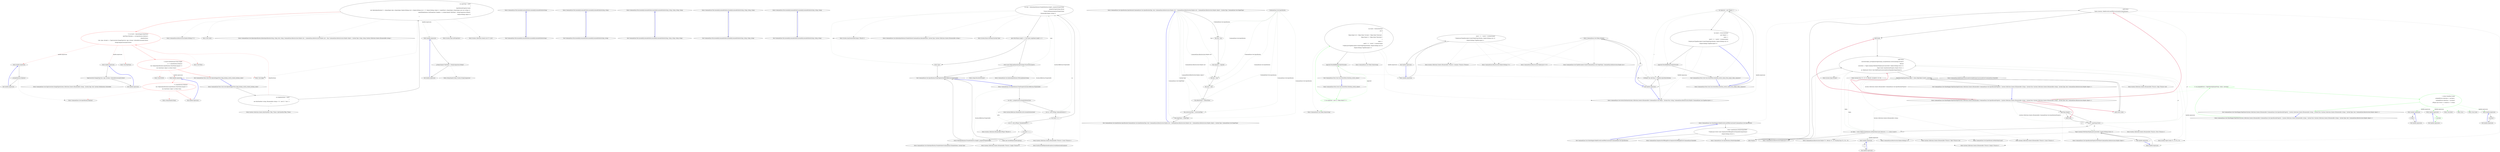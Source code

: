 digraph  {
m0_8 [cluster="CommandLine.Infrastructure.Maybe.Nothing<T>()", file="HelpTextTests.cs", label="Entry CommandLine.Infrastructure.Maybe.Nothing<T>()", span="63-63"];
m0_12 [cluster="Unk.Create", file="HelpTextTests.cs", label="Entry Unk.Create", span=""];
m0_13 [cluster="Unk.Where", file="HelpTextTests.cs", label="Entry Unk.Where", span=""];
m0_6 [cluster="System.Collections.Generic.KeyValuePair<TKey, TValue>.KeyValuePair(TKey, TValue)", file="HelpTextTests.cs", label="Entry System.Collections.Generic.KeyValuePair<TKey, TValue>.KeyValuePair(TKey, TValue)", span="0-0"];
m0_7 [cluster="CommandLine.Core.OptionSpecification.OptionSpecification(string, string, bool, string, CommandLine.Infrastructure.Maybe<int>, CommandLine.Infrastructure.Maybe<int>, char, CommandLine.Infrastructure.Maybe<object>, System.Type, string, string, System.Collections.Generic.IEnumerable<string>)", file="HelpTextTests.cs", label="Entry CommandLine.Core.OptionSpecification.OptionSpecification(string, string, bool, string, CommandLine.Infrastructure.Maybe<int>, CommandLine.Infrastructure.Maybe<int>, char, CommandLine.Infrastructure.Maybe<object>, System.Type, string, string, System.Collections.Generic.IEnumerable<string>)", span="17-17"];
m0_11 [cluster="Unk.Single", file="HelpTextTests.cs", label="Entry Unk.Single", span=""];
m0_15 [cluster="Unk.NotNull", file="HelpTextTests.cs", label="Entry Unk.NotNull", span=""];
m0_27 [cluster="CommandLine.Core.TypeConverter.ChangeType(System.Collections.Generic.IEnumerable<string>, System.Type, bool, System.Globalization.CultureInfo)", file="HelpTextTests.cs", label="Entry CommandLine.Core.TypeConverter.ChangeType(System.Collections.Generic.IEnumerable<string>, System.Type, bool, System.Globalization.CultureInfo)", span="12-12"];
m0_0 [cluster="CommandLine.Tests.Unit.Core.OptionMapperTests.Map_boolean_switch_creates_boolean_value()", file="HelpTextTests.cs", label="Entry CommandLine.Tests.Unit.Core.OptionMapperTests.Map_boolean_switch_creates_boolean_value()", span="16-16"];
m0_1 [cluster="CommandLine.Tests.Unit.Core.OptionMapperTests.Map_boolean_switch_creates_boolean_value()", file="HelpTextTests.cs", label="var tokenPartitions = new[]\r\n                {\r\n                    new KeyValuePair<string, IEnumerable<string>>(''x'', new [] { ''true'' })\r\n                }", span="19-22"];
m0_2 [cluster="CommandLine.Tests.Unit.Core.OptionMapperTests.Map_boolean_switch_creates_boolean_value()", file="HelpTextTests.cs", label="var specProps = new[]\r\n                {\r\n                    SpecificationProperty.Create(\r\n                        new OptionSpecification(''x'', string.Empty, false, string.Empty, Maybe.Nothing<int>(), Maybe.Nothing<int>(), '\0', Maybe.Nothing<object>(), typeof(bool), string.Empty, string.Empty, new List<string>()), \r\n                        typeof(FakeOptions).GetProperties().Single(p => p.Name.Equals(''BoolValue'', StringComparison.Ordinal)),\r\n                        Maybe.Nothing<object>())\r\n                }", span="23-29"];
m0_3 [cluster="CommandLine.Tests.Unit.Core.OptionMapperTests.Map_boolean_switch_creates_boolean_value()", color=red, community=0, file="HelpTextTests.cs", label="0: var result = OptionMapper.MapValues(\r\n                specProps.Where(pt => pt.Specification.IsOption()),\r\n                tokenPartitions,\r\n                (vals, type, isScalar) => TypeConverter.ChangeType(vals, type, isScalar, CultureInfo.InvariantCulture),\r\n                StringComparer.InvariantCulture)", span="32-36"];
m0_4 [cluster="CommandLine.Tests.Unit.Core.OptionMapperTests.Map_boolean_switch_creates_boolean_value()", color=red, community=0, file="HelpTextTests.cs", label="0: Assert.NotNull(result.Value.Single(\r\n                a => a.Specification.IsOption()\r\n                && ((OptionSpecification)a.Specification).ShortName.Equals(''x'')\r\n                && (bool)((Just<object>)a.Value).Value))", span="39-42"];
m0_5 [cluster="CommandLine.Tests.Unit.Core.OptionMapperTests.Map_boolean_switch_creates_boolean_value()", file="HelpTextTests.cs", label="Exit CommandLine.Tests.Unit.Core.OptionMapperTests.Map_boolean_switch_creates_boolean_value()", span="16-16"];
m0_28 [cluster="lambda expression", file="HelpTextTests.cs", label="Entry lambda expression", span="40-42"];
m0_16 [cluster="lambda expression", file="HelpTextTests.cs", label="Entry lambda expression", span="27-27"];
m0_20 [cluster="lambda expression", file="HelpTextTests.cs", label="Entry lambda expression", span="33-33"];
m0_24 [cluster="lambda expression", file="HelpTextTests.cs", label="Entry lambda expression", span="35-35"];
m0_17 [cluster="lambda expression", file="HelpTextTests.cs", label="p.Name.Equals(''BoolValue'', StringComparison.Ordinal)", span="27-27"];
m0_18 [cluster="lambda expression", file="HelpTextTests.cs", label="Exit lambda expression", span="27-27"];
m0_21 [cluster="lambda expression", file="HelpTextTests.cs", label="pt.Specification.IsOption()", span="33-33"];
m0_22 [cluster="lambda expression", file="HelpTextTests.cs", label="Exit lambda expression", span="33-33"];
m0_25 [cluster="lambda expression", file="HelpTextTests.cs", label="TypeConverter.ChangeType(vals, type, isScalar, CultureInfo.InvariantCulture)", span="35-35"];
m0_26 [cluster="lambda expression", file="HelpTextTests.cs", label="Exit lambda expression", span="35-35"];
m0_29 [cluster="lambda expression", color=red, community=0, file="HelpTextTests.cs", label="0: a.Specification.IsOption()\r\n                && ((OptionSpecification)a.Specification).ShortName.Equals(''x'')\r\n                && (bool)((Just<object>)a.Value).Value", span="40-42"];
m0_30 [cluster="lambda expression", file="HelpTextTests.cs", label="Exit lambda expression", span="40-42"];
m0_31 [cluster="string.Equals(string)", file="HelpTextTests.cs", label="Entry string.Equals(string)", span="0-0"];
m0_19 [cluster="string.Equals(string, System.StringComparison)", file="HelpTextTests.cs", label="Entry string.Equals(string, System.StringComparison)", span="0-0"];
m0_23 [cluster="CommandLine.Core.Specification.IsOption()", file="HelpTextTests.cs", label="Entry CommandLine.Core.Specification.IsOption()", span="10-10"];
m0_14 [cluster="Unk.MapValues", file="HelpTextTests.cs", label="Entry Unk.MapValues", span=""];
m0_10 [cluster="System.Type.GetProperties()", file="HelpTextTests.cs", label="Entry System.Type.GetProperties()", span="0-0"];
m0_9 [cluster="System.Collections.Generic.List<T>.List()", file="HelpTextTests.cs", label="Entry System.Collections.Generic.List<T>.List()", span="0-0"];
m1_0 [cluster="CommandLine.Text.AssemblyLicenseAttribute.AssemblyLicenseAttribute(string)", file="InstanceBuilder.cs", label="Entry CommandLine.Text.AssemblyLicenseAttribute.AssemblyLicenseAttribute(string)", span="18-18"];
m1_1 [cluster="CommandLine.Text.AssemblyLicenseAttribute.AssemblyLicenseAttribute(string)", file="InstanceBuilder.cs", label="Exit CommandLine.Text.AssemblyLicenseAttribute.AssemblyLicenseAttribute(string)", span="18-18"];
m1_2 [cluster="CommandLine.Text.AssemblyLicenseAttribute.AssemblyLicenseAttribute(string, string)", file="InstanceBuilder.cs", label="Entry CommandLine.Text.AssemblyLicenseAttribute.AssemblyLicenseAttribute(string, string)", span="29-29"];
m1_3 [cluster="CommandLine.Text.AssemblyLicenseAttribute.AssemblyLicenseAttribute(string, string)", file="InstanceBuilder.cs", label="Exit CommandLine.Text.AssemblyLicenseAttribute.AssemblyLicenseAttribute(string, string)", span="29-29"];
m1_8 [cluster="CommandLine.Text.AssemblyLicenseAttribute.AssemblyLicenseAttribute(string, string, string, string, string)", file="InstanceBuilder.cs", label="Entry CommandLine.Text.AssemblyLicenseAttribute.AssemblyLicenseAttribute(string, string, string, string, string)", span="68-68"];
m1_9 [cluster="CommandLine.Text.AssemblyLicenseAttribute.AssemblyLicenseAttribute(string, string, string, string, string)", file="InstanceBuilder.cs", label="Exit CommandLine.Text.AssemblyLicenseAttribute.AssemblyLicenseAttribute(string, string, string, string, string)", span="68-68"];
m1_6 [cluster="CommandLine.Text.AssemblyLicenseAttribute.AssemblyLicenseAttribute(string, string, string, string)", file="InstanceBuilder.cs", label="Entry CommandLine.Text.AssemblyLicenseAttribute.AssemblyLicenseAttribute(string, string, string, string)", span="54-54"];
m1_7 [cluster="CommandLine.Text.AssemblyLicenseAttribute.AssemblyLicenseAttribute(string, string, string, string)", file="InstanceBuilder.cs", label="Exit CommandLine.Text.AssemblyLicenseAttribute.AssemblyLicenseAttribute(string, string, string, string)", span="54-54"];
m1_4 [cluster="CommandLine.Text.AssemblyLicenseAttribute.AssemblyLicenseAttribute(string, string, string)", file="InstanceBuilder.cs", label="Entry CommandLine.Text.AssemblyLicenseAttribute.AssemblyLicenseAttribute(string, string, string)", span="41-41"];
m1_5 [cluster="CommandLine.Text.AssemblyLicenseAttribute.AssemblyLicenseAttribute(string, string, string)", file="InstanceBuilder.cs", label="Exit CommandLine.Text.AssemblyLicenseAttribute.AssemblyLicenseAttribute(string, string, string)", span="41-41"];
m2_27 [cluster="System.Linq.Enumerable.Empty<TResult>()", file="InstanceChooser.cs", label="Entry System.Linq.Enumerable.Empty<TResult>()", span="0-0"];
m2_28 [cluster="CommandLine.Core.OptionSpecification.FromAttribute(CommandLine.OptionAttribute, System.Type, System.Collections.Generic.IEnumerable<string>)", file="InstanceChooser.cs", label="Entry CommandLine.Core.OptionSpecification.FromAttribute(CommandLine.OptionAttribute, System.Type, System.Collections.Generic.IEnumerable<string>)", span="32-32"];
m2_0 [cluster="CommandLine.Core.Specification.Specification(CommandLine.Core.SpecificationType, bool, CommandLine.Infrastructure.Maybe<int>, CommandLine.Infrastructure.Maybe<int>, CommandLine.Infrastructure.Maybe<object>, System.Type, CommandLine.Core.TargetType)", file="InstanceChooser.cs", label="Entry CommandLine.Core.Specification.Specification(CommandLine.Core.SpecificationType, bool, CommandLine.Infrastructure.Maybe<int>, CommandLine.Infrastructure.Maybe<int>, CommandLine.Infrastructure.Maybe<object>, System.Type, CommandLine.Core.TargetType)", span="35-35"];
m2_1 [cluster="CommandLine.Core.Specification.Specification(CommandLine.Core.SpecificationType, bool, CommandLine.Infrastructure.Maybe<int>, CommandLine.Infrastructure.Maybe<int>, CommandLine.Infrastructure.Maybe<object>, System.Type, CommandLine.Core.TargetType)", file="InstanceChooser.cs", label="this.tag = tag", span="38-38"];
m2_2 [cluster="CommandLine.Core.Specification.Specification(CommandLine.Core.SpecificationType, bool, CommandLine.Infrastructure.Maybe<int>, CommandLine.Infrastructure.Maybe<int>, CommandLine.Infrastructure.Maybe<object>, System.Type, CommandLine.Core.TargetType)", file="InstanceChooser.cs", label="this.required = required", span="39-39"];
m2_3 [cluster="CommandLine.Core.Specification.Specification(CommandLine.Core.SpecificationType, bool, CommandLine.Infrastructure.Maybe<int>, CommandLine.Infrastructure.Maybe<int>, CommandLine.Infrastructure.Maybe<object>, System.Type, CommandLine.Core.TargetType)", file="InstanceChooser.cs", label="this.min = min", span="40-40"];
m2_4 [cluster="CommandLine.Core.Specification.Specification(CommandLine.Core.SpecificationType, bool, CommandLine.Infrastructure.Maybe<int>, CommandLine.Infrastructure.Maybe<int>, CommandLine.Infrastructure.Maybe<object>, System.Type, CommandLine.Core.TargetType)", file="InstanceChooser.cs", label="this.max = max", span="41-41"];
m2_5 [cluster="CommandLine.Core.Specification.Specification(CommandLine.Core.SpecificationType, bool, CommandLine.Infrastructure.Maybe<int>, CommandLine.Infrastructure.Maybe<int>, CommandLine.Infrastructure.Maybe<object>, System.Type, CommandLine.Core.TargetType)", file="InstanceChooser.cs", label="this.defaultValue = defaultValue", span="42-42"];
m2_6 [cluster="CommandLine.Core.Specification.Specification(CommandLine.Core.SpecificationType, bool, CommandLine.Infrastructure.Maybe<int>, CommandLine.Infrastructure.Maybe<int>, CommandLine.Infrastructure.Maybe<object>, System.Type, CommandLine.Core.TargetType)", file="InstanceChooser.cs", label="this.conversionType = conversionType", span="43-43"];
m2_7 [cluster="CommandLine.Core.Specification.Specification(CommandLine.Core.SpecificationType, bool, CommandLine.Infrastructure.Maybe<int>, CommandLine.Infrastructure.Maybe<int>, CommandLine.Infrastructure.Maybe<object>, System.Type, CommandLine.Core.TargetType)", file="InstanceChooser.cs", label="this.targetType = targetType", span="44-44"];
m2_8 [cluster="CommandLine.Core.Specification.Specification(CommandLine.Core.SpecificationType, bool, CommandLine.Infrastructure.Maybe<int>, CommandLine.Infrastructure.Maybe<int>, CommandLine.Infrastructure.Maybe<object>, System.Type, CommandLine.Core.TargetType)", file="InstanceChooser.cs", label="Exit CommandLine.Core.Specification.Specification(CommandLine.Core.SpecificationType, bool, CommandLine.Infrastructure.Maybe<int>, CommandLine.Infrastructure.Maybe<int>, CommandLine.Infrastructure.Maybe<object>, System.Type, CommandLine.Core.TargetType)", span="35-35"];
m2_24 [cluster="System.Collections.Generic.IEnumerable<TSource>.Count<TSource>()", file="InstanceChooser.cs", label="Entry System.Collections.Generic.IEnumerable<TSource>.Count<TSource>()", span="0-0"];
m2_23 [cluster="System.Collections.IEnumerable.OfType<TResult>()", file="InstanceChooser.cs", label="Entry System.Collections.IEnumerable.OfType<TResult>()", span="0-0"];
m2_31 [cluster="CommandLine.Core.ValueSpecification.FromAttribute(CommandLine.ValueAttribute, System.Type)", file="InstanceChooser.cs", label="Entry CommandLine.Core.ValueSpecification.FromAttribute(CommandLine.ValueAttribute, System.Type)", span="18-18"];
m2_26 [cluster="System.Enum.GetNames(System.Type)", file="InstanceChooser.cs", label="Entry System.Enum.GetNames(System.Type)", span="0-0"];
m2_29 [cluster="string.ToLowerInvariant()", file="InstanceChooser.cs", label="Entry string.ToLowerInvariant()", span="0-0"];
m2_9 [cluster="CommandLine.Core.Specification.FromProperty(System.Reflection.PropertyInfo)", file="InstanceChooser.cs", label="Entry CommandLine.Core.Specification.FromProperty(System.Reflection.PropertyInfo)", span="82-82"];
m2_10 [cluster="CommandLine.Core.Specification.FromProperty(System.Reflection.PropertyInfo)", file="InstanceChooser.cs", label="var attrs = property.GetCustomAttributes(true)", span="84-84"];
m2_13 [cluster="CommandLine.Core.Specification.FromProperty(System.Reflection.PropertyInfo)", file="InstanceChooser.cs", label="var spec = OptionSpecification.FromAttribute(oa.Single(), property.PropertyType,\r\n                    property.PropertyType.IsEnum\r\n                        ? Enum.GetNames(property.PropertyType)\r\n                        : Enumerable.Empty<string>())", span="88-91"];
m2_15 [cluster="CommandLine.Core.Specification.FromProperty(System.Reflection.PropertyInfo)", file="InstanceChooser.cs", label="return spec.WithLongName(property.Name.ToLowerInvariant());", span="94-94"];
m2_19 [cluster="CommandLine.Core.Specification.FromProperty(System.Reflection.PropertyInfo)", file="InstanceChooser.cs", label="return ValueSpecification.FromAttribute(va.Single(), property.PropertyType);", span="102-102"];
m2_11 [cluster="CommandLine.Core.Specification.FromProperty(System.Reflection.PropertyInfo)", file="InstanceChooser.cs", label="var oa = attrs.OfType<OptionAttribute>()", span="85-85"];
m2_17 [cluster="CommandLine.Core.Specification.FromProperty(System.Reflection.PropertyInfo)", file="InstanceChooser.cs", label="var va = attrs.OfType<ValueAttribute>()", span="99-99"];
m2_12 [cluster="CommandLine.Core.Specification.FromProperty(System.Reflection.PropertyInfo)", file="InstanceChooser.cs", label="oa.Count() == 1", span="86-86"];
m2_14 [cluster="CommandLine.Core.Specification.FromProperty(System.Reflection.PropertyInfo)", file="InstanceChooser.cs", label="spec.ShortName.Length == 0 && spec.LongName.Length == 0", span="92-92"];
m2_16 [cluster="CommandLine.Core.Specification.FromProperty(System.Reflection.PropertyInfo)", file="InstanceChooser.cs", label="return spec;", span="96-96"];
m2_18 [cluster="CommandLine.Core.Specification.FromProperty(System.Reflection.PropertyInfo)", file="InstanceChooser.cs", label="va.Count() == 1", span="100-100"];
m2_20 [cluster="CommandLine.Core.Specification.FromProperty(System.Reflection.PropertyInfo)", file="InstanceChooser.cs", label="throw new InvalidOperationException();", span="105-105"];
m2_21 [cluster="CommandLine.Core.Specification.FromProperty(System.Reflection.PropertyInfo)", file="InstanceChooser.cs", label="Exit CommandLine.Core.Specification.FromProperty(System.Reflection.PropertyInfo)", span="82-82"];
m2_22 [cluster="System.Reflection.MemberInfo.GetCustomAttributes(bool)", file="InstanceChooser.cs", label="Entry System.Reflection.MemberInfo.GetCustomAttributes(bool)", span="0-0"];
m2_25 [cluster="System.Collections.Generic.IEnumerable<TSource>.Single<TSource>()", file="InstanceChooser.cs", label="Entry System.Collections.Generic.IEnumerable<TSource>.Single<TSource>()", span="0-0"];
m2_30 [cluster="CommandLine.Core.OptionSpecification.WithLongName(string)", file="InstanceChooser.cs", label="Entry CommandLine.Core.OptionSpecification.WithLongName(string)", span="20-20"];
m2_32 [cluster="System.InvalidOperationException.InvalidOperationException()", file="InstanceChooser.cs", label="Entry System.InvalidOperationException.InvalidOperationException()", span="0-0"];
m2_33 [file="InstanceChooser.cs", label="CommandLine.Core.Specification", span=""];
m3_11 [cluster="CommandLine.Infrastructure.Maybe.Nothing<T>()", file="Tokenizer.cs", label="Entry CommandLine.Infrastructure.Maybe.Nothing<T>()", span="63-63"];
m3_10 [cluster="System.Collections.Generic.IEnumerable<TSource>.Contains<TSource>(TSource)", file="Tokenizer.cs", label="Entry System.Collections.Generic.IEnumerable<TSource>.Contains<TSource>(TSource)", span="0-0"];
m3_13 [cluster="CommandLine.Infrastructure.Maybe.Just<T>(T)", file="Tokenizer.cs", label="Entry CommandLine.Infrastructure.Maybe.Just<T>(T)", span="68-68"];
m3_14 [cluster="CommandLine.Tests.Unit.Core.SwitchTests.Partition_switch_values()", file="Tokenizer.cs", label="Entry CommandLine.Tests.Unit.Core.SwitchTests.Partition_switch_values()", span="28-28"];
m3_15 [cluster="CommandLine.Tests.Unit.Core.SwitchTests.Partition_switch_values()", color=green, community=0, file="Tokenizer.cs", label="0: var expected = new [] { Token.Name(''x'') }", span="30-30"];
m3_16 [cluster="CommandLine.Tests.Unit.Core.SwitchTests.Partition_switch_values()", file="Tokenizer.cs", label="var result = Switch.Partition(\r\n                new []\r\n                    {\r\n                        Token.Name(''str''), Token.Value(''strvalue''), Token.Value(''freevalue''),\r\n                        Token.Name(''x''), Token.Value(''freevalue2'')\r\n                    },\r\n                name =>\r\n                    new[] { ''x'', ''switch'' }.Contains(name)\r\n                        ? Maybe.Just(TypeDescriptor.Create(TargetType.Boolean, Maybe.Nothing<int>()))\r\n                        : Maybe.Nothing<TypeDescriptor>())", span="32-41"];
m3_17 [cluster="CommandLine.Tests.Unit.Core.SwitchTests.Partition_switch_values()", file="Tokenizer.cs", label="expected.ShouldAllBeEquivalentTo(result)", span="43-43"];
m3_18 [cluster="CommandLine.Tests.Unit.Core.SwitchTests.Partition_switch_values()", file="Tokenizer.cs", label="Exit CommandLine.Tests.Unit.Core.SwitchTests.Partition_switch_values()", span="28-28"];
m3_12 [cluster="CommandLine.Core.TypeDescriptor.Create(CommandLine.Core.TargetType, CommandLine.Infrastructure.Maybe<int>)", file="Tokenizer.cs", label="Entry CommandLine.Core.TypeDescriptor.Create(CommandLine.Core.TargetType, CommandLine.Infrastructure.Maybe<int>)", span="29-29"];
m3_6 [cluster="lambda expression", file="Tokenizer.cs", label="t.IsName() && info.Tag == TypeDescriptorKind.Boolean", span="16-16"];
m3_7 [cluster="lambda expression", file="Tokenizer.cs", label="Exit lambda expression", span="16-16"];
m3_5 [cluster="CommandLine.Core.Switch.Partition(System.Collections.Generic.IEnumerable<CommandLine.Core.Token>, System.Func<string, CommandLine.Infrastructure.Maybe<CommandLine.Core.TypeDescriptor>>)", file="Tokenizer.cs", label="Entry CommandLine.Core.Switch.Partition(System.Collections.Generic.IEnumerable<CommandLine.Core.Token>, System.Func<string, CommandLine.Infrastructure.Maybe<CommandLine.Core.TypeDescriptor>>)", span="11-11"];
m3_21 [cluster="lambda expression", file="Tokenizer.cs", label="Entry lambda expression", span="38-41"];
m3_23 [cluster="lambda expression", file="Tokenizer.cs", label="Exit lambda expression", span="38-41"];
m3_22 [cluster="lambda expression", file="Tokenizer.cs", label="new[] { ''x'', ''switch'' }.Contains(name)\r\n                        ? Maybe.Just(TypeDescriptor.Create(TargetType.Boolean, Maybe.Nothing<int>()))\r\n                        : Maybe.Nothing<TypeDescriptor>()", span="39-41"];
m3_8 [cluster="CommandLine.Core.Token.IsName()", file="Tokenizer.cs", label="Entry CommandLine.Core.Token.IsName()", span="68-68"];
m3_9 [cluster="lambda expression", file="Tokenizer.cs", label=t, span=""];
m3_19 [cluster="CommandLine.Core.Token.Name(string)", file="Tokenizer.cs", label="Entry CommandLine.Core.Token.Name(string)", span="19-19"];
m3_0 [cluster="CommandLine.Tests.Unit.Core.SwitchTests.Partition_switch_values_from_empty_token_sequence()", file="Tokenizer.cs", label="Entry CommandLine.Tests.Unit.Core.SwitchTests.Partition_switch_values_from_empty_token_sequence()", span="13-13"];
m3_1 [cluster="CommandLine.Tests.Unit.Core.SwitchTests.Partition_switch_values_from_empty_token_sequence()", file="Tokenizer.cs", label="var expected = new Token[] { }", span="15-15"];
m3_2 [cluster="CommandLine.Tests.Unit.Core.SwitchTests.Partition_switch_values_from_empty_token_sequence()", file="Tokenizer.cs", label="var result = Switch.Partition(\r\n                new Token[] { },\r\n                name =>\r\n                    new[] { ''x'', ''switch'' }.Contains(name)\r\n                        ? Maybe.Just(TypeDescriptor.Create(TargetType.Boolean, Maybe.Nothing<int>()))\r\n                        : Maybe.Nothing<TypeDescriptor>())", span="17-22"];
m3_4 [cluster="CommandLine.Tests.Unit.Core.SwitchTests.Partition_switch_values_from_empty_token_sequence()", file="Tokenizer.cs", label="Exit CommandLine.Tests.Unit.Core.SwitchTests.Partition_switch_values_from_empty_token_sequence()", span="13-13"];
m3_20 [cluster="CommandLine.Core.Token.Value(string)", file="Tokenizer.cs", label="Entry CommandLine.Core.Token.Value(string)", span="24-24"];
m3_3 [cluster="CommandLine.Tests.Unit.Core.SwitchTests.Partition_switch_values_from_empty_token_sequence()", file="Tokenizer.cs", label="expected.ShouldAllBeEquivalentTo(result)", span="24-24"];
m4_47 [cluster="CommandLine.Core.SpecificationProperty.WithValue(CommandLine.Infrastructure.Maybe<object>)", file="TokenPartitioner.cs", label="Entry CommandLine.Core.SpecificationProperty.WithValue(CommandLine.Infrastructure.Maybe<object>)", span="18-18"];
m4_36 [cluster="System.Type.IsScalar()", file="TokenPartitioner.cs", label="Entry System.Type.IsScalar()", span="33-33"];
m4_28 [cluster="System.Collections.Generic.IEnumerable<TSource>.Empty<TSource>()", file="TokenPartitioner.cs", label="Entry System.Collections.Generic.IEnumerable<TSource>.Empty<TSource>()", span="81-81"];
m4_6 [cluster="Unk.>", file="TokenPartitioner.cs", label="Entry Unk.>", span=""];
m4_7 [cluster="Unk.Create", file="TokenPartitioner.cs", label="Entry Unk.Create", span=""];
m4_0 [cluster="CommandLine.Core.ValueMapper.MapValues(System.Collections.Generic.IEnumerable<CommandLine.Core.SpecificationProperty>, System.Collections.Generic.IEnumerable<string>, System.Func<System.Collections.Generic.IEnumerable<string>, System.Type, bool, CommandLine.Infrastructure.Maybe<object>>)", file="TokenPartitioner.cs", label="Entry CommandLine.Core.ValueMapper.MapValues(System.Collections.Generic.IEnumerable<CommandLine.Core.SpecificationProperty>, System.Collections.Generic.IEnumerable<string>, System.Func<System.Collections.Generic.IEnumerable<string>, System.Type, bool, CommandLine.Infrastructure.Maybe<object>>)", span="11-11"];
m4_1 [cluster="CommandLine.Core.ValueMapper.MapValues(System.Collections.Generic.IEnumerable<CommandLine.Core.SpecificationProperty>, System.Collections.Generic.IEnumerable<string>, System.Func<System.Collections.Generic.IEnumerable<string>, System.Type, bool, CommandLine.Infrastructure.Maybe<object>>)", color=green, community=0, file="TokenPartitioner.cs", label="0: var propAndErrors = MapValuesImpl(specProps, values, converter)", span="16-16"];
m4_2 [cluster="CommandLine.Core.ValueMapper.MapValues(System.Collections.Generic.IEnumerable<CommandLine.Core.SpecificationProperty>, System.Collections.Generic.IEnumerable<string>, System.Func<System.Collections.Generic.IEnumerable<string>, System.Type, bool, CommandLine.Infrastructure.Maybe<object>>)", color=green, community=0, file="TokenPartitioner.cs", label="1: return StatePair.Create(\r\n                propAndErrors.Select(pe => pe.Item1),\r\n                propAndErrors.Select(pe => pe.Item2)\r\n                    .OfType<Just<Error>>().Select(e => e.Value)\r\n                );", span="18-22"];
m4_3 [cluster="CommandLine.Core.ValueMapper.MapValues(System.Collections.Generic.IEnumerable<CommandLine.Core.SpecificationProperty>, System.Collections.Generic.IEnumerable<string>, System.Func<System.Collections.Generic.IEnumerable<string>, System.Type, bool, CommandLine.Infrastructure.Maybe<object>>)", file="TokenPartitioner.cs", label="Exit CommandLine.Core.ValueMapper.MapValues(System.Collections.Generic.IEnumerable<CommandLine.Core.SpecificationProperty>, System.Collections.Generic.IEnumerable<string>, System.Func<System.Collections.Generic.IEnumerable<string>, System.Type, bool, CommandLine.Infrastructure.Maybe<object>>)", span="11-11"];
m4_35 [cluster="System.Tuple.Create<T1, T2>(T1, T2)", file="TokenPartitioner.cs", label="Entry System.Tuple.Create<T1, T2>(T1, T2)", span="0-0"];
m4_52 [cluster="CommandLine.SequenceOutOfRangeError.SequenceOutOfRangeError(CommandLine.NameInfo)", file="TokenPartitioner.cs", label="Entry CommandLine.SequenceOutOfRangeError.SequenceOutOfRangeError(CommandLine.NameInfo)", span="316-316"];
m4_41 [cluster="lambda expression", file="TokenPartitioner.cs", label="Entry lambda expression", span="35-35"];
m4_8 [cluster="lambda expression", file="TokenPartitioner.cs", label="Entry lambda expression", span="19-19"];
m4_11 [cluster="lambda expression", file="TokenPartitioner.cs", label="Entry lambda expression", span="20-20"];
m4_14 [cluster="lambda expression", file="TokenPartitioner.cs", label="Entry lambda expression", span="21-21"];
m4_9 [cluster="lambda expression", color=green, community=0, file="TokenPartitioner.cs", label="1: pe.Item1", span="19-19"];
m4_10 [cluster="lambda expression", file="TokenPartitioner.cs", label="Exit lambda expression", span="19-19"];
m4_13 [cluster="lambda expression", file="TokenPartitioner.cs", label="Exit lambda expression", span="20-20"];
m4_12 [cluster="lambda expression", file="TokenPartitioner.cs", label="pe.Item2", span="20-20"];
m4_16 [cluster="lambda expression", file="TokenPartitioner.cs", label="Exit lambda expression", span="21-21"];
m4_15 [cluster="lambda expression", file="TokenPartitioner.cs", label="e.Value", span="21-21"];
m4_44 [cluster="lambda expression", file="TokenPartitioner.cs", label="Entry lambda expression", span="46-46"];
m4_45 [cluster="lambda expression", file="TokenPartitioner.cs", label="Tuple.Create(pt.WithValue(Maybe.Just(converted)), Maybe.Nothing<Error>())", span="46-46"];
m4_46 [cluster="lambda expression", file="TokenPartitioner.cs", label="Exit lambda expression", span="46-46"];
m4_42 [cluster="lambda expression", file="TokenPartitioner.cs", label=n, span="35-35"];
m4_43 [cluster="lambda expression", file="TokenPartitioner.cs", label="Exit lambda expression", span="35-35"];
m4_29 [cluster="System.Collections.Generic.IEnumerable<TSource>.First<TSource>()", file="TokenPartitioner.cs", label="Entry System.Collections.Generic.IEnumerable<TSource>.First<TSource>()", span="0-0"];
m4_40 [cluster="System.Collections.Generic.IEnumerable<TSource>.Skip<TSource>(int)", file="TokenPartitioner.cs", label="Entry System.Collections.Generic.IEnumerable<TSource>.Skip<TSource>(int)", span="0-0"];
m4_33 [cluster="System.Collections.Generic.IEnumerable<TSource>.Take<TSource>(int)", file="TokenPartitioner.cs", label="Entry System.Collections.Generic.IEnumerable<TSource>.Take<TSource>(int)", span="0-0"];
m4_37 [cluster="System.Func<T1, T2, T3, TResult>.Invoke(T1, T2, T3)", file="TokenPartitioner.cs", label="Entry System.Func<T1, T2, T3, TResult>.Invoke(T1, T2, T3)", span="0-0"];
m4_51 [cluster="CommandLine.Core.Specification.IsMinNotSpecified()", file="TokenPartitioner.cs", label="Entry CommandLine.Core.Specification.IsMinNotSpecified()", span="70-70"];
m4_34 [cluster="CommandLine.Core.ValueMapper.MakeErrorInCaseOfMinConstraint(CommandLine.Core.Specification)", file="TokenPartitioner.cs", label="Entry CommandLine.Core.ValueMapper.MakeErrorInCaseOfMinConstraint(CommandLine.Core.Specification)", span="56-56"];
m4_49 [cluster="CommandLine.Core.ValueMapper.MakeErrorInCaseOfMinConstraint(CommandLine.Core.Specification)", file="TokenPartitioner.cs", label="return !specification.IsMinNotSpecified()\r\n                ? Maybe.Just<Error>(new SequenceOutOfRangeError(NameInfo.EmptyName))\r\n                : Maybe.Nothing<Error>();", span="58-60"];
m4_50 [cluster="CommandLine.Core.ValueMapper.MakeErrorInCaseOfMinConstraint(CommandLine.Core.Specification)", file="TokenPartitioner.cs", label="Exit CommandLine.Core.ValueMapper.MakeErrorInCaseOfMinConstraint(CommandLine.Core.Specification)", span="56-56"];
m4_39 [cluster="CommandLine.Infrastructure.Maybe.Just<T>(T)", file="TokenPartitioner.cs", label="Entry CommandLine.Infrastructure.Maybe.Just<T>(T)", span="71-71"];
m4_5 [cluster="Unk.Select", file="TokenPartitioner.cs", label="Entry Unk.Select", span=""];
m4_38 [cluster="CommandLine.BadFormatConversionError.BadFormatConversionError(CommandLine.NameInfo)", file="TokenPartitioner.cs", label="Entry CommandLine.BadFormatConversionError.BadFormatConversionError(CommandLine.NameInfo)", span="305-305"];
m4_48 [cluster="CommandLine.Infrastructure.Maybe.Nothing<T>()", file="TokenPartitioner.cs", label="Entry CommandLine.Infrastructure.Maybe.Nothing<T>()", span="66-66"];
m4_30 [cluster="CommandLine.Core.Specification.GetMaxValueCount()", file="TokenPartitioner.cs", label="Entry CommandLine.Core.Specification.GetMaxValueCount()", span="51-51"];
m4_31 [cluster="System.Collections.Generic.IEnumerable<TSource>.Count<TSource>()", file="TokenPartitioner.cs", label="Entry System.Collections.Generic.IEnumerable<TSource>.Count<TSource>()", span="0-0"];
m4_4 [cluster="CommandLine.Core.ValueMapper.MapValuesImpl(System.Collections.Generic.IEnumerable<CommandLine.Core.SpecificationProperty>, System.Collections.Generic.IEnumerable<string>, System.Func<System.Collections.Generic.IEnumerable<string>, System.Type, bool, CommandLine.Infrastructure.Maybe<object>>)", file="TokenPartitioner.cs", label="Entry CommandLine.Core.ValueMapper.MapValuesImpl(System.Collections.Generic.IEnumerable<CommandLine.Core.SpecificationProperty>, System.Collections.Generic.IEnumerable<string>, System.Func<System.Collections.Generic.IEnumerable<string>, System.Type, bool, CommandLine.Infrastructure.Maybe<object>>)", span="25-25"];
m4_25 [cluster="CommandLine.Core.ValueMapper.MapValuesImpl(System.Collections.Generic.IEnumerable<CommandLine.Core.SpecificationProperty>, System.Collections.Generic.IEnumerable<string>, System.Func<System.Collections.Generic.IEnumerable<string>, System.Type, bool, CommandLine.Infrastructure.Maybe<object>>)", file="TokenPartitioner.cs", label="MapValuesImpl(specProps.Skip(1), values.Skip(taken.Count()), converter)", span="50-50"];
m4_17 [cluster="CommandLine.Core.ValueMapper.MapValuesImpl(System.Collections.Generic.IEnumerable<CommandLine.Core.SpecificationProperty>, System.Collections.Generic.IEnumerable<string>, System.Func<System.Collections.Generic.IEnumerable<string>, System.Type, bool, CommandLine.Infrastructure.Maybe<object>>)", file="TokenPartitioner.cs", label="specProps.Empty()", span="30-30"];
m4_18 [cluster="CommandLine.Core.ValueMapper.MapValuesImpl(System.Collections.Generic.IEnumerable<CommandLine.Core.SpecificationProperty>, System.Collections.Generic.IEnumerable<string>, System.Func<System.Collections.Generic.IEnumerable<string>, System.Type, bool, CommandLine.Infrastructure.Maybe<object>>)", file="TokenPartitioner.cs", label="yield break;", span="32-32"];
m4_22 [cluster="CommandLine.Core.ValueMapper.MapValuesImpl(System.Collections.Generic.IEnumerable<CommandLine.Core.SpecificationProperty>, System.Collections.Generic.IEnumerable<string>, System.Func<System.Collections.Generic.IEnumerable<string>, System.Type, bool, CommandLine.Infrastructure.Maybe<object>>)", file="TokenPartitioner.cs", label="yield return\r\n                    Tuple.Create(pt, MakeErrorInCaseOfMinConstraint(pt.Specification));", span="38-39"];
m4_23 [cluster="CommandLine.Core.ValueMapper.MapValuesImpl(System.Collections.Generic.IEnumerable<CommandLine.Core.SpecificationProperty>, System.Collections.Generic.IEnumerable<string>, System.Func<System.Collections.Generic.IEnumerable<string>, System.Type, bool, CommandLine.Infrastructure.Maybe<object>>)", file="TokenPartitioner.cs", label="yield break;", span="40-40"];
m4_24 [cluster="CommandLine.Core.ValueMapper.MapValuesImpl(System.Collections.Generic.IEnumerable<CommandLine.Core.SpecificationProperty>, System.Collections.Generic.IEnumerable<string>, System.Func<System.Collections.Generic.IEnumerable<string>, System.Type, bool, CommandLine.Infrastructure.Maybe<object>>)", file="TokenPartitioner.cs", label="yield return\r\n                converter(taken, pt.Property.PropertyType, pt.Specification.ConversionType.IsScalar())\r\n                    .Return(\r\n                        converted => Tuple.Create(pt.WithValue(Maybe.Just(converted)), Maybe.Nothing<Error>()),\r\n                        Tuple.Create<SpecificationProperty, Maybe<Error>>(\r\n                            pt, Maybe.Just<Error>(new BadFormatConversionError(NameInfo.EmptyName))));", span="43-48"];
m4_26 [cluster="CommandLine.Core.ValueMapper.MapValuesImpl(System.Collections.Generic.IEnumerable<CommandLine.Core.SpecificationProperty>, System.Collections.Generic.IEnumerable<string>, System.Func<System.Collections.Generic.IEnumerable<string>, System.Type, bool, CommandLine.Infrastructure.Maybe<object>>)", file="TokenPartitioner.cs", label="yield return value;", span="52-52"];
m4_19 [cluster="CommandLine.Core.ValueMapper.MapValuesImpl(System.Collections.Generic.IEnumerable<CommandLine.Core.SpecificationProperty>, System.Collections.Generic.IEnumerable<string>, System.Func<System.Collections.Generic.IEnumerable<string>, System.Type, bool, CommandLine.Infrastructure.Maybe<object>>)", file="TokenPartitioner.cs", label="var pt = specProps.First()", span="34-34"];
m4_20 [cluster="CommandLine.Core.ValueMapper.MapValuesImpl(System.Collections.Generic.IEnumerable<CommandLine.Core.SpecificationProperty>, System.Collections.Generic.IEnumerable<string>, System.Func<System.Collections.Generic.IEnumerable<string>, System.Type, bool, CommandLine.Infrastructure.Maybe<object>>)", file="TokenPartitioner.cs", label="var taken = values.Take(pt.Specification.GetMaxValueCount().Return(n => n, values.Count()))", span="35-35"];
m4_21 [cluster="CommandLine.Core.ValueMapper.MapValuesImpl(System.Collections.Generic.IEnumerable<CommandLine.Core.SpecificationProperty>, System.Collections.Generic.IEnumerable<string>, System.Func<System.Collections.Generic.IEnumerable<string>, System.Type, bool, CommandLine.Infrastructure.Maybe<object>>)", file="TokenPartitioner.cs", label="taken.Empty()", span="36-36"];
m4_27 [cluster="CommandLine.Core.ValueMapper.MapValuesImpl(System.Collections.Generic.IEnumerable<CommandLine.Core.SpecificationProperty>, System.Collections.Generic.IEnumerable<string>, System.Func<System.Collections.Generic.IEnumerable<string>, System.Type, bool, CommandLine.Infrastructure.Maybe<object>>)", file="TokenPartitioner.cs", label="Exit CommandLine.Core.ValueMapper.MapValuesImpl(System.Collections.Generic.IEnumerable<CommandLine.Core.SpecificationProperty>, System.Collections.Generic.IEnumerable<string>, System.Func<System.Collections.Generic.IEnumerable<string>, System.Type, bool, CommandLine.Infrastructure.Maybe<object>>)", span="25-25"];
m4_32 [cluster="CommandLine.Infrastructure.Maybe<T1>.Return<T1, T2>(System.Func<T1, T2>, T2)", file="TokenPartitioner.cs", label="Entry CommandLine.Infrastructure.Maybe<T1>.Return<T1, T2>(System.Func<T1, T2>, T2)", span="103-103"];
m4_53 [file="TokenPartitioner.cs", label=pt, span=""];
m0_0 -> m0_1  [key=0, style=solid];
m0_1 -> m0_2  [key=0, style=solid];
m0_1 -> m0_6  [key=2, style=dotted];
m0_1 -> m0_3  [color=red, key=1, label=tokenPartitions, style=dashed];
m0_2 -> m0_3  [color=red, key=0, style=solid];
m0_2 -> m0_7  [key=2, style=dotted];
m0_2 -> m0_8  [key=2, style=dotted];
m0_2 -> m0_9  [key=2, style=dotted];
m0_2 -> m0_10  [key=2, style=dotted];
m0_2 -> m0_11  [key=2, style=dotted];
m0_2 -> m0_12  [key=2, style=dotted];
m0_2 -> m0_16  [color=darkseagreen4, key=1, label="lambda expression", style=dashed];
m0_3 -> m0_4  [color=red, key=0, style=solid];
m0_3 -> m0_13  [color=red, key=2, style=dotted];
m0_3 -> m0_14  [color=red, key=2, style=dotted];
m0_3 -> m0_20  [color=red, key=1, label="lambda expression", style=dashed];
m0_3 -> m0_24  [color=red, key=1, label="lambda expression", style=dashed];
m0_4 -> m0_5  [color=red, key=0, style=solid];
m0_4 -> m0_11  [color=red, key=2, style=dotted];
m0_4 -> m0_15  [color=red, key=2, style=dotted];
m0_4 -> m0_28  [color=red, key=1, label="lambda expression", style=dashed];
m0_5 -> m0_0  [color=blue, key=0, style=bold];
m0_28 -> m0_29  [color=red, key=0, style=solid];
m0_16 -> m0_17  [key=0, style=solid];
m0_20 -> m0_21  [key=0, style=solid];
m0_24 -> m0_25  [key=0, style=solid];
m0_17 -> m0_18  [key=0, style=solid];
m0_17 -> m0_19  [key=2, style=dotted];
m0_18 -> m0_16  [color=blue, key=0, style=bold];
m0_21 -> m0_22  [key=0, style=solid];
m0_21 -> m0_23  [key=2, style=dotted];
m0_22 -> m0_20  [color=blue, key=0, style=bold];
m0_25 -> m0_26  [key=0, style=solid];
m0_25 -> m0_27  [key=2, style=dotted];
m0_26 -> m0_24  [color=blue, key=0, style=bold];
m0_29 -> m0_30  [color=red, key=0, style=solid];
m0_29 -> m0_23  [color=red, key=2, style=dotted];
m0_29 -> m0_31  [color=red, key=2, style=dotted];
m0_30 -> m0_28  [color=blue, key=0, style=bold];
m1_0 -> m1_1  [key=0, style=solid];
m1_1 -> m1_0  [color=blue, key=0, style=bold];
m1_2 -> m1_3  [key=0, style=solid];
m1_3 -> m1_2  [color=blue, key=0, style=bold];
m1_8 -> m1_9  [key=0, style=solid];
m1_9 -> m1_8  [color=blue, key=0, style=bold];
m1_6 -> m1_7  [key=0, style=solid];
m1_7 -> m1_6  [color=blue, key=0, style=bold];
m1_4 -> m1_5  [key=0, style=solid];
m1_5 -> m1_4  [color=blue, key=0, style=bold];
m2_0 -> m2_1  [key=0, style=solid];
m2_0 -> m2_2  [color=darkseagreen4, key=1, label=bool, style=dashed];
m2_0 -> m2_3  [color=darkseagreen4, key=1, label="CommandLine.Infrastructure.Maybe<int>", style=dashed];
m2_0 -> m2_4  [color=darkseagreen4, key=1, label="CommandLine.Infrastructure.Maybe<int>", style=dashed];
m2_0 -> m2_5  [color=darkseagreen4, key=1, label="CommandLine.Infrastructure.Maybe<object>", style=dashed];
m2_0 -> m2_6  [color=darkseagreen4, key=1, label="System.Type", style=dashed];
m2_0 -> m2_7  [color=darkseagreen4, key=1, label="CommandLine.Core.TargetType", style=dashed];
m2_1 -> m2_2  [key=0, style=solid];
m2_2 -> m2_3  [key=0, style=solid];
m2_3 -> m2_4  [key=0, style=solid];
m2_4 -> m2_5  [key=0, style=solid];
m2_5 -> m2_6  [key=0, style=solid];
m2_6 -> m2_7  [key=0, style=solid];
m2_7 -> m2_8  [key=0, style=solid];
m2_8 -> m2_0  [color=blue, key=0, style=bold];
m2_9 -> m2_10  [key=0, style=solid];
m2_9 -> m2_13  [color=darkseagreen4, key=1, label="System.Reflection.PropertyInfo", style=dashed];
m2_9 -> m2_15  [color=darkseagreen4, key=1, label="System.Reflection.PropertyInfo", style=dashed];
m2_9 -> m2_19  [color=darkseagreen4, key=1, label="System.Reflection.PropertyInfo", style=dashed];
m2_10 -> m2_11  [key=0, style=solid];
m2_10 -> m2_22  [key=2, style=dotted];
m2_10 -> m2_17  [color=darkseagreen4, key=1, label=attrs, style=dashed];
m2_13 -> m2_14  [key=0, style=solid];
m2_13 -> m2_25  [key=2, style=dotted];
m2_13 -> m2_26  [key=2, style=dotted];
m2_13 -> m2_27  [key=2, style=dotted];
m2_13 -> m2_28  [key=2, style=dotted];
m2_13 -> m2_15  [color=darkseagreen4, key=1, label=spec, style=dashed];
m2_13 -> m2_16  [color=darkseagreen4, key=1, label=spec, style=dashed];
m2_15 -> m2_21  [key=0, style=solid];
m2_15 -> m2_29  [key=2, style=dotted];
m2_15 -> m2_30  [key=2, style=dotted];
m2_19 -> m2_21  [key=0, style=solid];
m2_19 -> m2_25  [key=2, style=dotted];
m2_19 -> m2_31  [key=2, style=dotted];
m2_11 -> m2_12  [key=0, style=solid];
m2_11 -> m2_23  [key=2, style=dotted];
m2_11 -> m2_13  [color=darkseagreen4, key=1, label=oa, style=dashed];
m2_17 -> m2_18  [key=0, style=solid];
m2_17 -> m2_23  [key=2, style=dotted];
m2_17 -> m2_19  [color=darkseagreen4, key=1, label=va, style=dashed];
m2_12 -> m2_13  [key=0, style=solid];
m2_12 -> m2_17  [key=0, style=solid];
m2_12 -> m2_24  [key=2, style=dotted];
m2_14 -> m2_15  [key=0, style=solid];
m2_14 -> m2_16  [key=0, style=solid];
m2_16 -> m2_21  [key=0, style=solid];
m2_18 -> m2_19  [key=0, style=solid];
m2_18 -> m2_20  [key=0, style=solid];
m2_18 -> m2_24  [key=2, style=dotted];
m2_20 -> m2_21  [key=0, style=solid];
m2_20 -> m2_32  [key=2, style=dotted];
m2_21 -> m2_9  [color=blue, key=0, style=bold];
m2_33 -> m2_1  [color=darkseagreen4, key=1, label="CommandLine.Core.Specification", style=dashed];
m2_33 -> m2_2  [color=darkseagreen4, key=1, label="CommandLine.Core.Specification", style=dashed];
m2_33 -> m2_3  [color=darkseagreen4, key=1, label="CommandLine.Core.Specification", style=dashed];
m2_33 -> m2_4  [color=darkseagreen4, key=1, label="CommandLine.Core.Specification", style=dashed];
m2_33 -> m2_5  [color=darkseagreen4, key=1, label="CommandLine.Core.Specification", style=dashed];
m2_33 -> m2_6  [color=darkseagreen4, key=1, label="CommandLine.Core.Specification", style=dashed];
m2_33 -> m2_7  [color=darkseagreen4, key=1, label="CommandLine.Core.Specification", style=dashed];
m3_14 -> m3_15  [color=green, key=0, style=solid];
m3_15 -> m3_16  [color=green, key=0, style=solid];
m3_15 -> m3_19  [color=green, key=2, style=dotted];
m3_15 -> m3_17  [color=green, key=1, label=expected, style=dashed];
m3_16 -> m3_17  [key=0, style=solid];
m3_16 -> m3_19  [key=2, style=dotted];
m3_16 -> m3_20  [key=2, style=dotted];
m3_16 -> m3_5  [key=2, style=dotted];
m3_16 -> m3_21  [color=darkseagreen4, key=1, label="lambda expression", style=dashed];
m3_17 -> m3_18  [key=0, style=solid];
m3_17 -> m3_6  [key=2, style=dotted];
m3_18 -> m3_14  [color=blue, key=0, style=bold];
m3_6 -> m3_7  [key=0, style=solid];
m3_6 -> m3_8  [key=2, style=dotted];
m3_7 -> m3_8  [key=0, style=solid];
m3_7 -> m3_5  [color=blue, key=0, style=bold];
m3_5 -> m3_6  [key=0, style=solid];
m3_21 -> m3_22  [key=0, style=solid];
m3_23 -> m3_21  [color=blue, key=0, style=bold];
m3_22 -> m3_23  [key=0, style=solid];
m3_22 -> m3_10  [key=2, style=dotted];
m3_22 -> m3_11  [key=2, style=dotted];
m3_22 -> m3_12  [key=2, style=dotted];
m3_22 -> m3_13  [key=2, style=dotted];
m3_8 -> m3_10  [key=2, style=dotted];
m3_8 -> m3_11  [key=2, style=dotted];
m3_8 -> m3_12  [key=2, style=dotted];
m3_8 -> m3_13  [key=2, style=dotted];
m3_8 -> m3_9  [key=0, style=solid];
m3_9 -> m3_7  [color=blue, key=0, style=bold];
m3_9 -> m3_6  [color=darkseagreen4, key=1, label=t, style=dashed];
m3_0 -> m3_1  [key=0, style=solid];
m3_1 -> m3_2  [key=0, style=solid];
m3_1 -> m3_3  [key=2, style=dotted];
m3_1 -> m3_4  [key=2, style=dotted];
m3_1 -> m3_1  [color=darkseagreen4, key=1, label=t, style=dashed];
m3_1 -> m3_5  [color=darkseagreen4, key=1, label="lambda expression", style=dashed];
m3_1 -> m3_6  [color=darkseagreen4, key=1, label=t, style=dashed];
m3_2 -> m3_0  [color=blue, key=0, style=bold];
m3_2 -> m3_5  [key=2, style=dotted];
m3_2 -> m3_3  [key=0, style=solid];
m3_2 -> m3_7  [color=darkseagreen4, key=1, label="lambda expression", style=dashed];
m3_4 -> m3_0  [color=blue, key=0, style=bold];
m3_3 -> m3_6  [key=2, style=dotted];
m3_3 -> m3_4  [key=0, style=solid];
m4_0 -> m4_1  [color=green, key=0, style=solid];
m4_1 -> m4_2  [color=green, key=0, style=solid];
m4_1 -> m4_4  [color=green, key=2, style=dotted];
m4_2 -> m4_3  [color=green, key=0, style=solid];
m4_2 -> m4_5  [color=green, key=2, style=dotted];
m4_2 -> m4_6  [color=green, key=2, style=dotted];
m4_2 -> m4_7  [color=green, key=2, style=dotted];
m4_2 -> m4_8  [color=green, key=1, label="lambda expression", style=dashed];
m4_2 -> m4_11  [color=green, key=1, label="lambda expression", style=dashed];
m4_2 -> m4_14  [color=green, key=1, label="lambda expression", style=dashed];
m4_3 -> m4_0  [color=blue, key=0, style=bold];
m4_41 -> m4_42  [key=0, style=solid];
m4_8 -> m4_9  [color=green, key=0, style=solid];
m4_11 -> m4_12  [key=0, style=solid];
m4_14 -> m4_15  [key=0, style=solid];
m4_9 -> m4_10  [color=green, key=0, style=solid];
m4_10 -> m4_8  [color=blue, key=0, style=bold];
m4_13 -> m4_11  [color=blue, key=0, style=bold];
m4_12 -> m4_13  [key=0, style=solid];
m4_16 -> m4_14  [color=blue, key=0, style=bold];
m4_15 -> m4_16  [key=0, style=solid];
m4_44 -> m4_45  [key=0, style=solid];
m4_45 -> m4_35  [key=2, style=dotted];
m4_45 -> m4_39  [key=2, style=dotted];
m4_45 -> m4_46  [key=0, style=solid];
m4_45 -> m4_47  [key=2, style=dotted];
m4_45 -> m4_48  [key=2, style=dotted];
m4_46 -> m4_44  [color=blue, key=0, style=bold];
m4_42 -> m4_43  [key=0, style=solid];
m4_43 -> m4_41  [color=blue, key=0, style=bold];
m4_34 -> m4_49  [key=0, style=solid];
m4_49 -> m4_39  [key=2, style=dotted];
m4_49 -> m4_50  [key=0, style=solid];
m4_49 -> m4_51  [key=2, style=dotted];
m4_49 -> m4_52  [key=2, style=dotted];
m4_49 -> m4_48  [key=2, style=dotted];
m4_50 -> m4_34  [color=blue, key=0, style=bold];
m4_4 -> m4_17  [key=0, style=solid];
m4_4 -> m4_18  [color=crimson, key=0, style=bold];
m4_4 -> m4_22  [color=crimson, key=0, style=bold];
m4_4 -> m4_23  [color=crimson, key=0, style=bold];
m4_4 -> m4_24  [color=crimson, key=0, style=bold];
m4_4 -> m4_26  [color=crimson, key=0, style=bold];
m4_4 -> m4_19  [color=darkseagreen4, key=1, label="System.Collections.Generic.IEnumerable<CommandLine.Core.SpecificationProperty>", style=dashed];
m4_4 -> m4_20  [color=darkseagreen4, key=1, label="System.Collections.Generic.IEnumerable<string>", style=dashed];
m4_4 -> m4_25  [color=darkseagreen4, key=1, label="System.Collections.Generic.IEnumerable<CommandLine.Core.SpecificationProperty>", style=dashed];
m4_25 -> m4_4  [key=2, style=dotted];
m4_25 -> m4_26  [key=0, style=solid];
m4_25 -> m4_27  [key=0, style=solid];
m4_25 -> m4_40  [key=2, style=dotted];
m4_25 -> m4_31  [key=2, style=dotted];
m4_17 -> m4_18  [key=0, style=solid];
m4_17 -> m4_19  [key=0, style=solid];
m4_17 -> m4_28  [key=2, style=dotted];
m4_18 -> m4_19  [key=0, style=solid];
m4_22 -> m4_23  [key=0, style=solid];
m4_22 -> m4_34  [key=2, style=dotted];
m4_22 -> m4_35  [key=2, style=dotted];
m4_23 -> m4_24  [key=0, style=solid];
m4_24 -> m4_25  [key=0, style=solid];
m4_24 -> m4_36  [key=2, style=dotted];
m4_24 -> m4_37  [key=2, style=dotted];
m4_24 -> m4_38  [key=2, style=dotted];
m4_24 -> m4_39  [key=2, style=dotted];
m4_24 -> m4_35  [key=2, style=dotted];
m4_24 -> m4_32  [key=2, style=dotted];
m4_24 -> m4_44  [color=darkseagreen4, key=1, label="lambda expression", style=dashed];
m4_26 -> m4_25  [key=0, style=solid];
m4_19 -> m4_22  [color=darkseagreen4, key=1, label=pt, style=dashed];
m4_19 -> m4_24  [color=darkseagreen4, key=1, label=pt, style=dashed];
m4_19 -> m4_20  [key=0, style=solid];
m4_19 -> m4_29  [key=2, style=dotted];
m4_19 -> m4_45  [color=darkseagreen4, key=1, label=pt, style=dashed];
m4_20 -> m4_25  [color=darkseagreen4, key=1, label=taken, style=dashed];
m4_20 -> m4_24  [color=darkseagreen4, key=1, label=taken, style=dashed];
m4_20 -> m4_21  [key=0, style=solid];
m4_20 -> m4_30  [key=2, style=dotted];
m4_20 -> m4_31  [key=2, style=dotted];
m4_20 -> m4_32  [key=2, style=dotted];
m4_20 -> m4_33  [key=2, style=dotted];
m4_20 -> m4_41  [color=darkseagreen4, key=1, label="lambda expression", style=dashed];
m4_21 -> m4_22  [key=0, style=solid];
m4_21 -> m4_24  [key=0, style=solid];
m4_21 -> m4_28  [key=2, style=dotted];
m4_27 -> m4_4  [color=blue, key=0, style=bold];
m4_53 -> m4_45  [color=darkseagreen4, key=1, label=pt, style=dashed];
}
